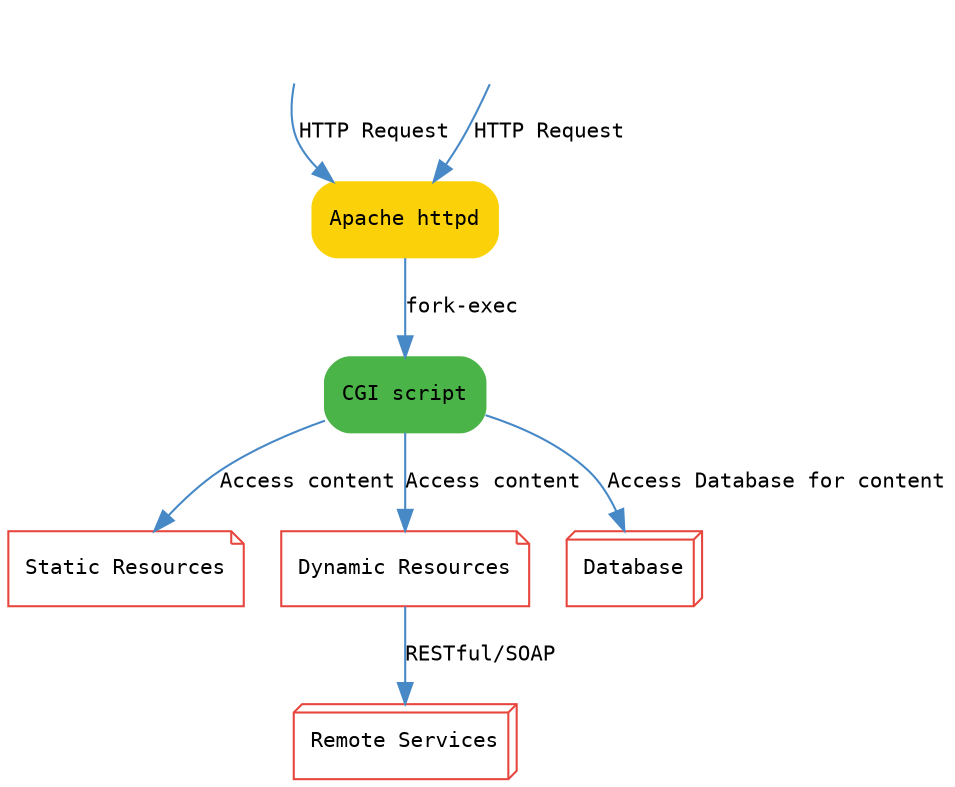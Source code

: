 digraph cgi{
    fontname="Consolas";
    fontsize=10;

    node [shape="Mrecord", fontname="Consolas", fontsize=10];
    edge [color="#4788C7", fontname="Consolas", fontsize=10];

    chrome [shape="none", image="browser-icon-chrome-resized.png", label=""];
    firefox [shape="none", image="browser-icon-firefox-resized.png", label=""];

    apache [label="Apache httpd", style="filled", color="#FBD20A"];
    cgi [label="CGI script", style="filled", color="#4BB449"];

    node [color="#E7463D"];
    static [label="Static Resources", shape="note"];
    dynamic [label="Dynamic Resources", shape="note"];
    database[label="Database", shape="box3d"];
    remote [label="Remote Services", shape="box3d"]

    firefox -> apache [label="HTTP Request"];
    chrome -> apache [label="HTTP Request"];
    apache -> cgi [label="fork-exec"];

    cgi -> static [label="Access content"];
    cgi -> dynamic [label="Access content"];
    dynamic -> remote [label="RESTful/SOAP"];
    cgi -> database[label="Access Database for content"];
}
